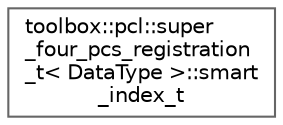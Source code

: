 digraph "Graphical Class Hierarchy"
{
 // LATEX_PDF_SIZE
  bgcolor="transparent";
  edge [fontname=Helvetica,fontsize=10,labelfontname=Helvetica,labelfontsize=10];
  node [fontname=Helvetica,fontsize=10,shape=box,height=0.2,width=0.4];
  rankdir="LR";
  Node0 [id="Node000000",label="toolbox::pcl::super\l_four_pcs_registration\l_t\< DataType \>::smart\l_index_t",height=0.2,width=0.4,color="grey40", fillcolor="white", style="filled",URL="$classtoolbox_1_1pcl_1_1super__four__pcs__registration__t_1_1smart__index__t.html",tooltip="智能索引结构 / Smart index structure"];
}
